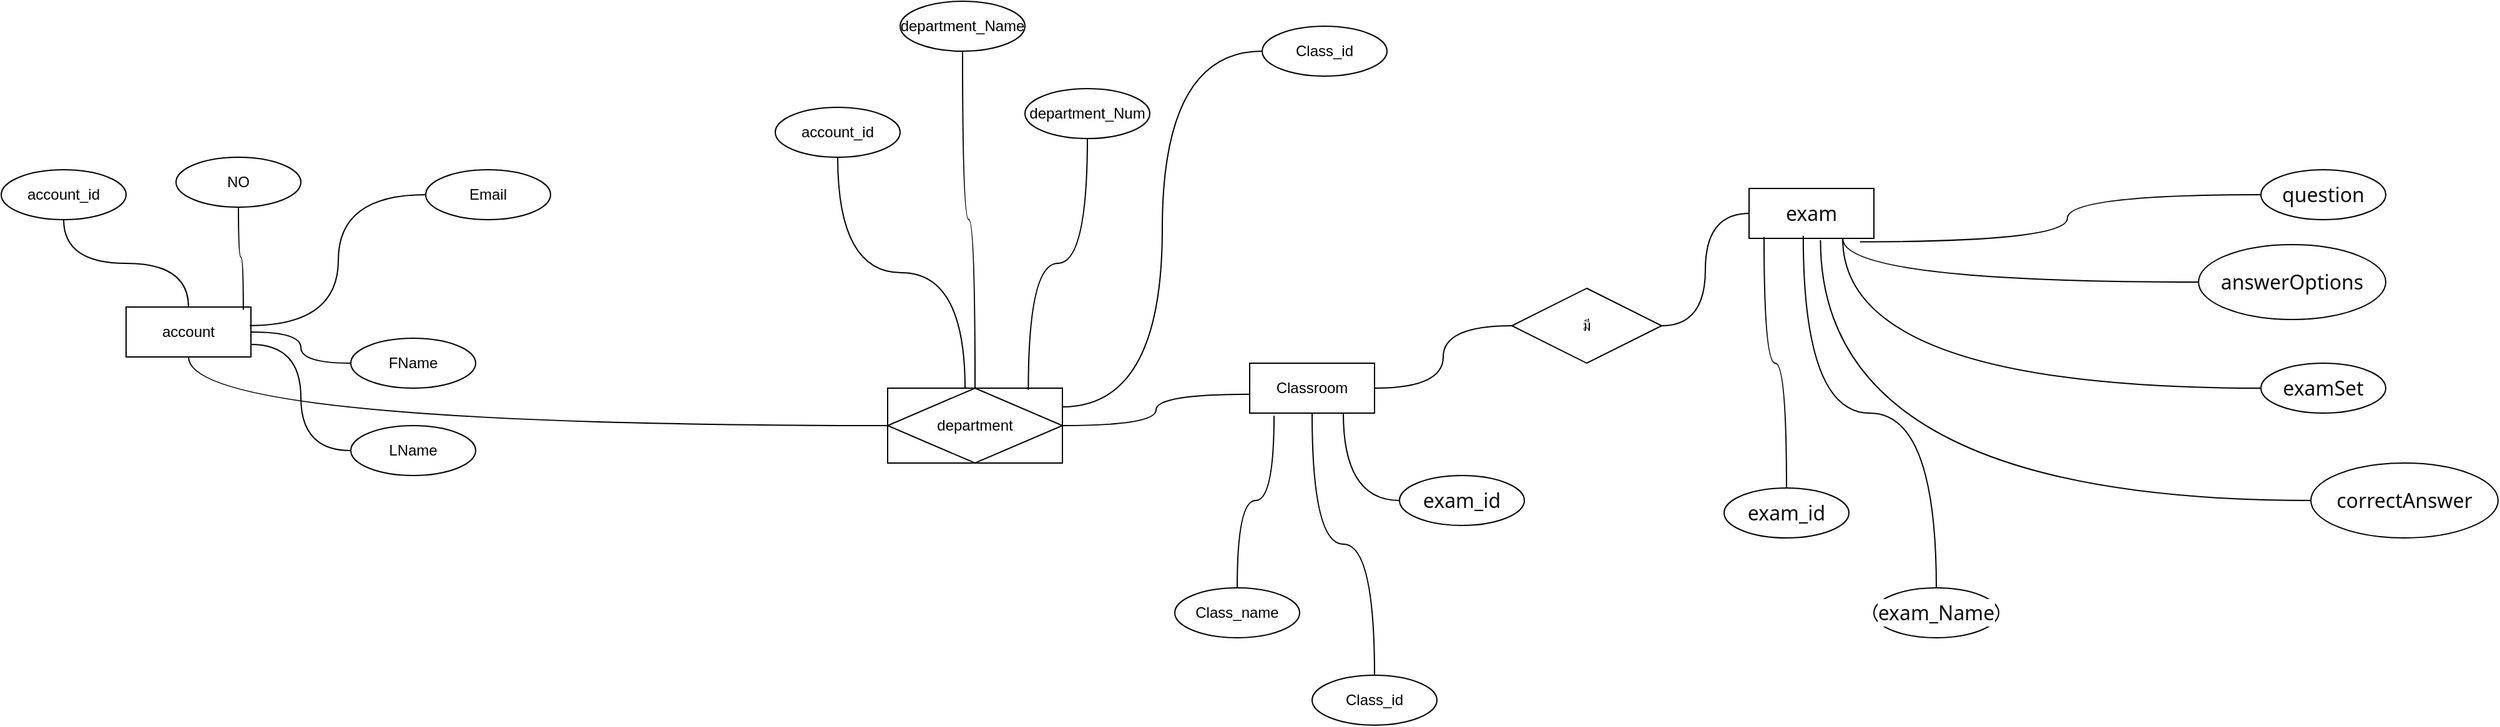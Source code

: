 <mxfile version="24.1.0" type="device">
  <diagram name="Page-1" id="Kzm_CP1Lb7JGjUD_tNnn">
    <mxGraphModel dx="4063" dy="1220" grid="1" gridSize="10" guides="1" tooltips="1" connect="1" arrows="1" fold="1" page="1" pageScale="1" pageWidth="1100" pageHeight="850" math="0" shadow="0">
      <root>
        <mxCell id="0" />
        <mxCell id="1" parent="0" />
        <mxCell id="VIDbw090o41v_9-DS3bf-10" style="edgeStyle=orthogonalEdgeStyle;rounded=0;orthogonalLoop=1;jettySize=auto;html=1;entryX=0;entryY=0.5;entryDx=0;entryDy=0;endArrow=none;endFill=0;exitX=0.5;exitY=1;exitDx=0;exitDy=0;curved=1;" edge="1" parent="1" source="VIDbw090o41v_9-DS3bf-5" target="VIDbw090o41v_9-DS3bf-18">
          <mxGeometry relative="1" as="geometry">
            <mxPoint x="-230" y="390" as="sourcePoint" />
            <mxPoint x="180" y="490" as="targetPoint" />
          </mxGeometry>
        </mxCell>
        <mxCell id="VIDbw090o41v_9-DS3bf-5" value="account" style="whiteSpace=wrap;html=1;align=center;" vertex="1" parent="1">
          <mxGeometry x="-490" y="495" width="100" height="40" as="geometry" />
        </mxCell>
        <mxCell id="VIDbw090o41v_9-DS3bf-22" style="edgeStyle=orthogonalEdgeStyle;rounded=0;orthogonalLoop=1;jettySize=auto;html=1;endArrow=none;endFill=0;curved=1;" edge="1" parent="1" source="VIDbw090o41v_9-DS3bf-6" target="VIDbw090o41v_9-DS3bf-5">
          <mxGeometry relative="1" as="geometry" />
        </mxCell>
        <mxCell id="VIDbw090o41v_9-DS3bf-6" value="account_id" style="ellipse;whiteSpace=wrap;html=1;align=center;" vertex="1" parent="1">
          <mxGeometry x="-590" y="385" width="100" height="40" as="geometry" />
        </mxCell>
        <mxCell id="VIDbw090o41v_9-DS3bf-11" style="edgeStyle=orthogonalEdgeStyle;rounded=0;orthogonalLoop=1;jettySize=auto;html=1;entryX=0.01;entryY=0.621;entryDx=0;entryDy=0;exitX=1;exitY=0.5;exitDx=0;exitDy=0;entryPerimeter=0;endArrow=none;endFill=0;curved=1;" edge="1" parent="1" source="VIDbw090o41v_9-DS3bf-18" target="VIDbw090o41v_9-DS3bf-8">
          <mxGeometry relative="1" as="geometry">
            <mxPoint x="300" y="490" as="sourcePoint" />
          </mxGeometry>
        </mxCell>
        <mxCell id="VIDbw090o41v_9-DS3bf-54" style="edgeStyle=orthogonalEdgeStyle;rounded=0;orthogonalLoop=1;jettySize=auto;html=1;endArrow=none;endFill=0;curved=1;" edge="1" parent="1" source="VIDbw090o41v_9-DS3bf-8" target="VIDbw090o41v_9-DS3bf-53">
          <mxGeometry relative="1" as="geometry" />
        </mxCell>
        <mxCell id="VIDbw090o41v_9-DS3bf-8" value="Classroom" style="whiteSpace=wrap;html=1;align=center;" vertex="1" parent="1">
          <mxGeometry x="410" y="540" width="100" height="40" as="geometry" />
        </mxCell>
        <mxCell id="VIDbw090o41v_9-DS3bf-9" value="&lt;span style=&quot;color: rgb(13, 13, 13); font-family: Söhne, ui-sans-serif, system-ui, -apple-system, &amp;quot;Segoe UI&amp;quot;, Roboto, Ubuntu, Cantarell, &amp;quot;Noto Sans&amp;quot;, sans-serif, &amp;quot;Helvetica Neue&amp;quot;, Arial, &amp;quot;Apple Color Emoji&amp;quot;, &amp;quot;Segoe UI Emoji&amp;quot;, &amp;quot;Segoe UI Symbol&amp;quot;, &amp;quot;Noto Color Emoji&amp;quot;; font-size: 16px; text-align: left; white-space-collapse: preserve; background-color: rgb(255, 255, 255);&quot;&gt;exam&lt;/span&gt;" style="whiteSpace=wrap;html=1;align=center;" vertex="1" parent="1">
          <mxGeometry x="810" y="400" width="100" height="40" as="geometry" />
        </mxCell>
        <mxCell id="VIDbw090o41v_9-DS3bf-18" value="department" style="shape=associativeEntity;whiteSpace=wrap;html=1;align=center;" vertex="1" parent="1">
          <mxGeometry x="120" y="560" width="140" height="60" as="geometry" />
        </mxCell>
        <mxCell id="VIDbw090o41v_9-DS3bf-21" value="account_id" style="ellipse;whiteSpace=wrap;html=1;align=center;" vertex="1" parent="1">
          <mxGeometry x="30" y="335" width="100" height="40" as="geometry" />
        </mxCell>
        <mxCell id="VIDbw090o41v_9-DS3bf-28" style="edgeStyle=orthogonalEdgeStyle;rounded=0;orthogonalLoop=1;jettySize=auto;html=1;endArrow=none;endFill=0;curved=1;" edge="1" parent="1" source="VIDbw090o41v_9-DS3bf-23" target="VIDbw090o41v_9-DS3bf-5">
          <mxGeometry relative="1" as="geometry" />
        </mxCell>
        <mxCell id="VIDbw090o41v_9-DS3bf-23" value="FName" style="ellipse;whiteSpace=wrap;html=1;align=center;" vertex="1" parent="1">
          <mxGeometry x="-310" y="520" width="100" height="40" as="geometry" />
        </mxCell>
        <mxCell id="VIDbw090o41v_9-DS3bf-33" style="edgeStyle=orthogonalEdgeStyle;rounded=0;orthogonalLoop=1;jettySize=auto;html=1;exitX=0;exitY=0.5;exitDx=0;exitDy=0;entryX=1;entryY=0.75;entryDx=0;entryDy=0;endArrow=none;endFill=0;curved=1;" edge="1" parent="1" source="VIDbw090o41v_9-DS3bf-24" target="VIDbw090o41v_9-DS3bf-5">
          <mxGeometry relative="1" as="geometry" />
        </mxCell>
        <mxCell id="VIDbw090o41v_9-DS3bf-24" value="LName" style="ellipse;whiteSpace=wrap;html=1;align=center;" vertex="1" parent="1">
          <mxGeometry x="-310" y="590" width="100" height="40" as="geometry" />
        </mxCell>
        <mxCell id="VIDbw090o41v_9-DS3bf-25" value="NO" style="ellipse;whiteSpace=wrap;html=1;align=center;" vertex="1" parent="1">
          <mxGeometry x="-450" y="375" width="100" height="40" as="geometry" />
        </mxCell>
        <mxCell id="VIDbw090o41v_9-DS3bf-26" value="Email" style="ellipse;whiteSpace=wrap;html=1;align=center;" vertex="1" parent="1">
          <mxGeometry x="-250" y="385" width="100" height="40" as="geometry" />
        </mxCell>
        <mxCell id="VIDbw090o41v_9-DS3bf-30" style="edgeStyle=orthogonalEdgeStyle;rounded=0;orthogonalLoop=1;jettySize=auto;html=1;entryX=0.939;entryY=0.057;entryDx=0;entryDy=0;entryPerimeter=0;endArrow=none;endFill=0;curved=1;" edge="1" parent="1" source="VIDbw090o41v_9-DS3bf-25" target="VIDbw090o41v_9-DS3bf-5">
          <mxGeometry relative="1" as="geometry" />
        </mxCell>
        <mxCell id="VIDbw090o41v_9-DS3bf-31" style="edgeStyle=orthogonalEdgeStyle;rounded=0;orthogonalLoop=1;jettySize=auto;html=1;entryX=0.99;entryY=0.371;entryDx=0;entryDy=0;entryPerimeter=0;endArrow=none;endFill=0;curved=1;" edge="1" parent="1" source="VIDbw090o41v_9-DS3bf-26" target="VIDbw090o41v_9-DS3bf-5">
          <mxGeometry relative="1" as="geometry" />
        </mxCell>
        <mxCell id="VIDbw090o41v_9-DS3bf-34" style="edgeStyle=orthogonalEdgeStyle;rounded=0;orthogonalLoop=1;jettySize=auto;html=1;entryX=0.443;entryY=0.002;entryDx=0;entryDy=0;entryPerimeter=0;endArrow=none;endFill=0;curved=1;" edge="1" parent="1" source="VIDbw090o41v_9-DS3bf-21" target="VIDbw090o41v_9-DS3bf-18">
          <mxGeometry relative="1" as="geometry" />
        </mxCell>
        <mxCell id="VIDbw090o41v_9-DS3bf-35" value="department_Num" style="ellipse;whiteSpace=wrap;html=1;align=center;" vertex="1" parent="1">
          <mxGeometry x="230" y="320" width="100" height="40" as="geometry" />
        </mxCell>
        <mxCell id="VIDbw090o41v_9-DS3bf-41" style="edgeStyle=orthogonalEdgeStyle;rounded=0;orthogonalLoop=1;jettySize=auto;html=1;entryX=1;entryY=0.25;entryDx=0;entryDy=0;endArrow=none;endFill=0;curved=1;" edge="1" parent="1" source="VIDbw090o41v_9-DS3bf-36" target="VIDbw090o41v_9-DS3bf-18">
          <mxGeometry relative="1" as="geometry" />
        </mxCell>
        <mxCell id="VIDbw090o41v_9-DS3bf-36" value="Class_id" style="ellipse;whiteSpace=wrap;html=1;align=center;" vertex="1" parent="1">
          <mxGeometry x="420" y="270" width="100" height="40" as="geometry" />
        </mxCell>
        <mxCell id="VIDbw090o41v_9-DS3bf-37" style="edgeStyle=orthogonalEdgeStyle;rounded=0;orthogonalLoop=1;jettySize=auto;html=1;entryX=0.805;entryY=0.022;entryDx=0;entryDy=0;entryPerimeter=0;endArrow=none;endFill=0;curved=1;" edge="1" parent="1" source="VIDbw090o41v_9-DS3bf-35" target="VIDbw090o41v_9-DS3bf-18">
          <mxGeometry relative="1" as="geometry" />
        </mxCell>
        <mxCell id="VIDbw090o41v_9-DS3bf-40" style="edgeStyle=orthogonalEdgeStyle;rounded=0;orthogonalLoop=1;jettySize=auto;html=1;endArrow=none;endFill=0;curved=1;" edge="1" parent="1" source="VIDbw090o41v_9-DS3bf-39" target="VIDbw090o41v_9-DS3bf-18">
          <mxGeometry relative="1" as="geometry" />
        </mxCell>
        <mxCell id="VIDbw090o41v_9-DS3bf-39" value="department_Name" style="ellipse;whiteSpace=wrap;html=1;align=center;" vertex="1" parent="1">
          <mxGeometry x="130" y="250" width="100" height="40" as="geometry" />
        </mxCell>
        <mxCell id="VIDbw090o41v_9-DS3bf-43" style="edgeStyle=orthogonalEdgeStyle;rounded=0;orthogonalLoop=1;jettySize=auto;html=1;endArrow=none;endFill=0;curved=1;" edge="1" parent="1" source="VIDbw090o41v_9-DS3bf-42" target="VIDbw090o41v_9-DS3bf-8">
          <mxGeometry relative="1" as="geometry" />
        </mxCell>
        <mxCell id="VIDbw090o41v_9-DS3bf-42" value="Class_id" style="ellipse;whiteSpace=wrap;html=1;align=center;" vertex="1" parent="1">
          <mxGeometry x="460" y="790" width="100" height="40" as="geometry" />
        </mxCell>
        <mxCell id="VIDbw090o41v_9-DS3bf-45" value="Class_name" style="ellipse;whiteSpace=wrap;html=1;align=center;" vertex="1" parent="1">
          <mxGeometry x="350" y="720" width="100" height="40" as="geometry" />
        </mxCell>
        <mxCell id="VIDbw090o41v_9-DS3bf-46" style="edgeStyle=orthogonalEdgeStyle;rounded=0;orthogonalLoop=1;jettySize=auto;html=1;entryX=0.195;entryY=1.054;entryDx=0;entryDy=0;entryPerimeter=0;endArrow=none;endFill=0;curved=1;" edge="1" parent="1" source="VIDbw090o41v_9-DS3bf-45" target="VIDbw090o41v_9-DS3bf-8">
          <mxGeometry relative="1" as="geometry" />
        </mxCell>
        <mxCell id="VIDbw090o41v_9-DS3bf-48" style="edgeStyle=orthogonalEdgeStyle;rounded=0;orthogonalLoop=1;jettySize=auto;html=1;entryX=0.75;entryY=1;entryDx=0;entryDy=0;endArrow=none;endFill=0;curved=1;" edge="1" parent="1" source="VIDbw090o41v_9-DS3bf-47" target="VIDbw090o41v_9-DS3bf-8">
          <mxGeometry relative="1" as="geometry" />
        </mxCell>
        <mxCell id="VIDbw090o41v_9-DS3bf-47" value="&lt;span style=&quot;color: rgb(13, 13, 13); font-family: Söhne, ui-sans-serif, system-ui, -apple-system, &amp;quot;Segoe UI&amp;quot;, Roboto, Ubuntu, Cantarell, &amp;quot;Noto Sans&amp;quot;, sans-serif, &amp;quot;Helvetica Neue&amp;quot;, Arial, &amp;quot;Apple Color Emoji&amp;quot;, &amp;quot;Segoe UI Emoji&amp;quot;, &amp;quot;Segoe UI Symbol&amp;quot;, &amp;quot;Noto Color Emoji&amp;quot;; font-size: 16px; text-align: left; white-space-collapse: preserve; background-color: rgb(255, 255, 255);&quot;&gt;exam_id&lt;/span&gt;" style="ellipse;whiteSpace=wrap;html=1;align=center;" vertex="1" parent="1">
          <mxGeometry x="530" y="630" width="100" height="40" as="geometry" />
        </mxCell>
        <mxCell id="VIDbw090o41v_9-DS3bf-51" value="&lt;span style=&quot;color: rgb(13, 13, 13); font-family: Söhne, ui-sans-serif, system-ui, -apple-system, &amp;quot;Segoe UI&amp;quot;, Roboto, Ubuntu, Cantarell, &amp;quot;Noto Sans&amp;quot;, sans-serif, &amp;quot;Helvetica Neue&amp;quot;, Arial, &amp;quot;Apple Color Emoji&amp;quot;, &amp;quot;Segoe UI Emoji&amp;quot;, &amp;quot;Segoe UI Symbol&amp;quot;, &amp;quot;Noto Color Emoji&amp;quot;; font-size: 16px; text-align: left; white-space-collapse: preserve; background-color: rgb(255, 255, 255);&quot;&gt;exam_id&lt;/span&gt;" style="ellipse;whiteSpace=wrap;html=1;align=center;" vertex="1" parent="1">
          <mxGeometry x="790" y="640" width="100" height="40" as="geometry" />
        </mxCell>
        <mxCell id="VIDbw090o41v_9-DS3bf-52" style="edgeStyle=orthogonalEdgeStyle;rounded=0;orthogonalLoop=1;jettySize=auto;html=1;entryX=0.12;entryY=0.971;entryDx=0;entryDy=0;entryPerimeter=0;endArrow=none;endFill=0;curved=1;" edge="1" parent="1" source="VIDbw090o41v_9-DS3bf-51" target="VIDbw090o41v_9-DS3bf-9">
          <mxGeometry relative="1" as="geometry" />
        </mxCell>
        <mxCell id="VIDbw090o41v_9-DS3bf-55" style="edgeStyle=orthogonalEdgeStyle;rounded=0;orthogonalLoop=1;jettySize=auto;html=1;entryX=0;entryY=0.5;entryDx=0;entryDy=0;endArrow=none;endFill=0;curved=1;" edge="1" parent="1" source="VIDbw090o41v_9-DS3bf-53" target="VIDbw090o41v_9-DS3bf-9">
          <mxGeometry relative="1" as="geometry" />
        </mxCell>
        <mxCell id="VIDbw090o41v_9-DS3bf-53" value="มี" style="shape=rhombus;perimeter=rhombusPerimeter;whiteSpace=wrap;html=1;align=center;" vertex="1" parent="1">
          <mxGeometry x="620" y="480" width="120" height="60" as="geometry" />
        </mxCell>
        <mxCell id="VIDbw090o41v_9-DS3bf-56" value="&lt;span style=&quot;color: rgb(13, 13, 13); font-family: Söhne, ui-sans-serif, system-ui, -apple-system, &amp;quot;Segoe UI&amp;quot;, Roboto, Ubuntu, Cantarell, &amp;quot;Noto Sans&amp;quot;, sans-serif, &amp;quot;Helvetica Neue&amp;quot;, Arial, &amp;quot;Apple Color Emoji&amp;quot;, &amp;quot;Segoe UI Emoji&amp;quot;, &amp;quot;Segoe UI Symbol&amp;quot;, &amp;quot;Noto Color Emoji&amp;quot;; font-size: 16px; text-align: left; white-space-collapse: preserve; background-color: rgb(255, 255, 255);&quot;&gt;exam_Name&lt;/span&gt;" style="ellipse;whiteSpace=wrap;html=1;align=center;" vertex="1" parent="1">
          <mxGeometry x="910" y="720" width="100" height="40" as="geometry" />
        </mxCell>
        <mxCell id="VIDbw090o41v_9-DS3bf-57" style="edgeStyle=orthogonalEdgeStyle;rounded=0;orthogonalLoop=1;jettySize=auto;html=1;exitX=0.5;exitY=0;exitDx=0;exitDy=0;entryX=0.434;entryY=0.947;entryDx=0;entryDy=0;entryPerimeter=0;endArrow=none;endFill=0;curved=1;" edge="1" parent="1" source="VIDbw090o41v_9-DS3bf-56" target="VIDbw090o41v_9-DS3bf-9">
          <mxGeometry relative="1" as="geometry" />
        </mxCell>
        <mxCell id="VIDbw090o41v_9-DS3bf-72" style="edgeStyle=orthogonalEdgeStyle;rounded=0;orthogonalLoop=1;jettySize=auto;html=1;entryX=0.75;entryY=1;entryDx=0;entryDy=0;endArrow=none;endFill=0;curved=1;" edge="1" parent="1" source="VIDbw090o41v_9-DS3bf-65" target="VIDbw090o41v_9-DS3bf-9">
          <mxGeometry relative="1" as="geometry" />
        </mxCell>
        <mxCell id="VIDbw090o41v_9-DS3bf-65" value="&lt;span style=&quot;color: rgb(13, 13, 13); font-family: Söhne, ui-sans-serif, system-ui, -apple-system, &amp;quot;Segoe UI&amp;quot;, Roboto, Ubuntu, Cantarell, &amp;quot;Noto Sans&amp;quot;, sans-serif, &amp;quot;Helvetica Neue&amp;quot;, Arial, &amp;quot;Apple Color Emoji&amp;quot;, &amp;quot;Segoe UI Emoji&amp;quot;, &amp;quot;Segoe UI Symbol&amp;quot;, &amp;quot;Noto Color Emoji&amp;quot;; font-size: 16px; text-align: left; white-space-collapse: preserve; background-color: rgb(255, 255, 255);&quot;&gt;examSet&lt;/span&gt;" style="ellipse;whiteSpace=wrap;html=1;align=center;" vertex="1" parent="1">
          <mxGeometry x="1220" y="540" width="100" height="40" as="geometry" />
        </mxCell>
        <mxCell id="VIDbw090o41v_9-DS3bf-66" value="&lt;span style=&quot;color: rgb(13, 13, 13); font-family: Söhne, ui-sans-serif, system-ui, -apple-system, &amp;quot;Segoe UI&amp;quot;, Roboto, Ubuntu, Cantarell, &amp;quot;Noto Sans&amp;quot;, sans-serif, &amp;quot;Helvetica Neue&amp;quot;, Arial, &amp;quot;Apple Color Emoji&amp;quot;, &amp;quot;Segoe UI Emoji&amp;quot;, &amp;quot;Segoe UI Symbol&amp;quot;, &amp;quot;Noto Color Emoji&amp;quot;; font-size: 16px; text-align: left; white-space-collapse: preserve; background-color: rgb(255, 255, 255);&quot;&gt;question&lt;/span&gt;" style="ellipse;whiteSpace=wrap;html=1;align=center;" vertex="1" parent="1">
          <mxGeometry x="1220" y="385" width="100" height="40" as="geometry" />
        </mxCell>
        <mxCell id="VIDbw090o41v_9-DS3bf-70" style="edgeStyle=orthogonalEdgeStyle;rounded=0;orthogonalLoop=1;jettySize=auto;html=1;entryX=0.75;entryY=1;entryDx=0;entryDy=0;endArrow=none;endFill=0;curved=1;" edge="1" parent="1" source="VIDbw090o41v_9-DS3bf-67" target="VIDbw090o41v_9-DS3bf-9">
          <mxGeometry relative="1" as="geometry" />
        </mxCell>
        <mxCell id="VIDbw090o41v_9-DS3bf-67" value="&lt;div style=&quot;text-align: left;&quot;&gt;&lt;font face=&quot;Söhne, ui-sans-serif, system-ui, -apple-system, Segoe UI, Roboto, Ubuntu, Cantarell, Noto Sans, sans-serif, Helvetica Neue, Arial, Apple Color Emoji, Segoe UI Emoji, Segoe UI Symbol, Noto Color Emoji&quot; color=&quot;#0d0d0d&quot;&gt;&lt;span style=&quot;font-size: 16px; white-space-collapse: preserve; background-color: rgb(255, 255, 255);&quot;&gt;answerOptions&lt;/span&gt;&lt;/font&gt;&lt;/div&gt;" style="ellipse;whiteSpace=wrap;html=1;align=center;" vertex="1" parent="1">
          <mxGeometry x="1170" y="445" width="150" height="60" as="geometry" />
        </mxCell>
        <mxCell id="VIDbw090o41v_9-DS3bf-68" value="&lt;div style=&quot;text-align: left;&quot;&gt;&lt;span style=&quot;color: rgb(13, 13, 13); font-family: Söhne, ui-sans-serif, system-ui, -apple-system, &amp;quot;Segoe UI&amp;quot;, Roboto, Ubuntu, Cantarell, &amp;quot;Noto Sans&amp;quot;, sans-serif, &amp;quot;Helvetica Neue&amp;quot;, Arial, &amp;quot;Apple Color Emoji&amp;quot;, &amp;quot;Segoe UI Emoji&amp;quot;, &amp;quot;Segoe UI Symbol&amp;quot;, &amp;quot;Noto Color Emoji&amp;quot;; font-size: 16px; white-space-collapse: preserve; background-color: rgb(255, 255, 255);&quot;&gt;correctAnswer&lt;/span&gt;&lt;br&gt;&lt;/div&gt;" style="ellipse;whiteSpace=wrap;html=1;align=center;" vertex="1" parent="1">
          <mxGeometry x="1260" y="620" width="150" height="60" as="geometry" />
        </mxCell>
        <mxCell id="VIDbw090o41v_9-DS3bf-69" style="edgeStyle=orthogonalEdgeStyle;rounded=0;orthogonalLoop=1;jettySize=auto;html=1;entryX=0.89;entryY=1.068;entryDx=0;entryDy=0;entryPerimeter=0;endArrow=none;endFill=0;curved=1;" edge="1" parent="1" source="VIDbw090o41v_9-DS3bf-66" target="VIDbw090o41v_9-DS3bf-9">
          <mxGeometry relative="1" as="geometry" />
        </mxCell>
        <mxCell id="VIDbw090o41v_9-DS3bf-71" style="edgeStyle=orthogonalEdgeStyle;rounded=0;orthogonalLoop=1;jettySize=auto;html=1;entryX=0.572;entryY=1.034;entryDx=0;entryDy=0;entryPerimeter=0;endArrow=none;endFill=0;curved=1;" edge="1" parent="1" source="VIDbw090o41v_9-DS3bf-68" target="VIDbw090o41v_9-DS3bf-9">
          <mxGeometry relative="1" as="geometry" />
        </mxCell>
      </root>
    </mxGraphModel>
  </diagram>
</mxfile>
